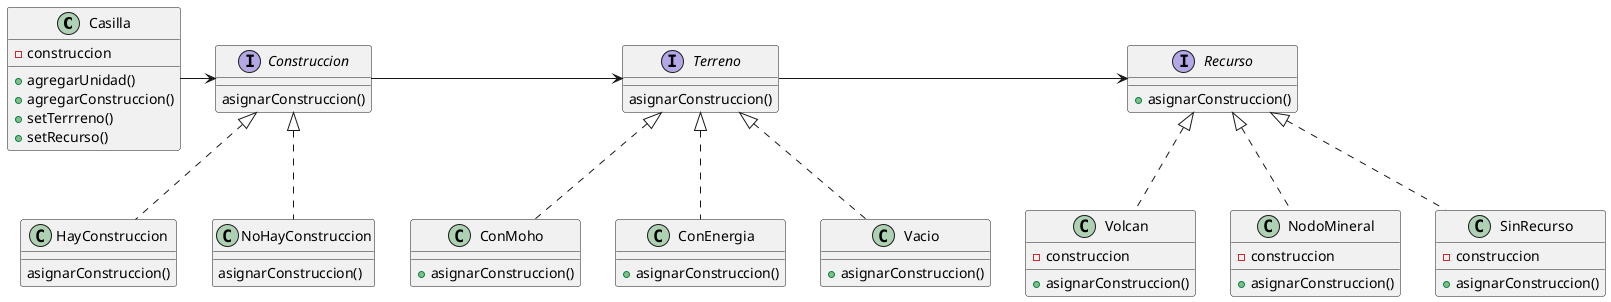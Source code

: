@startuml
'https://plantuml.com/class-diagram

class Casilla {
    - construccion

    + agregarUnidad()
    + agregarConstruccion()
    + setTerrreno()
    + setRecurso()
}

interface Construccion {
    asignarConstruccion()
}

class HayConstruccion {
    asignarConstruccion()
}

class NoHayConstruccion {
    asignarConstruccion()
}

interface Terreno {
    asignarConstruccion()
}

class ConMoho {
    +asignarConstruccion()
}

class ConEnergia {
    +asignarConstruccion()
}

class Vacio {
    +asignarConstruccion()
}

interface Recurso {
    +asignarConstruccion()
}

class Volcan {
    -construccion
    +asignarConstruccion()
}

class NodoMineral {
    -construccion
    +asignarConstruccion()
}

class SinRecurso {
    -construccion
    +asignarConstruccion()
}

Casilla -> Construccion
Construccion <|.. HayConstruccion
Construccion <|.. NoHayConstruccion

Construccion -> Terreno
Terreno <|.. ConEnergia
Terreno <|.. ConMoho
Terreno <|.. Vacio

Terreno -> Recurso
Recurso <|.. Volcan
Recurso <|.. NodoMineral
Recurso <|.. SinRecurso

@enduml